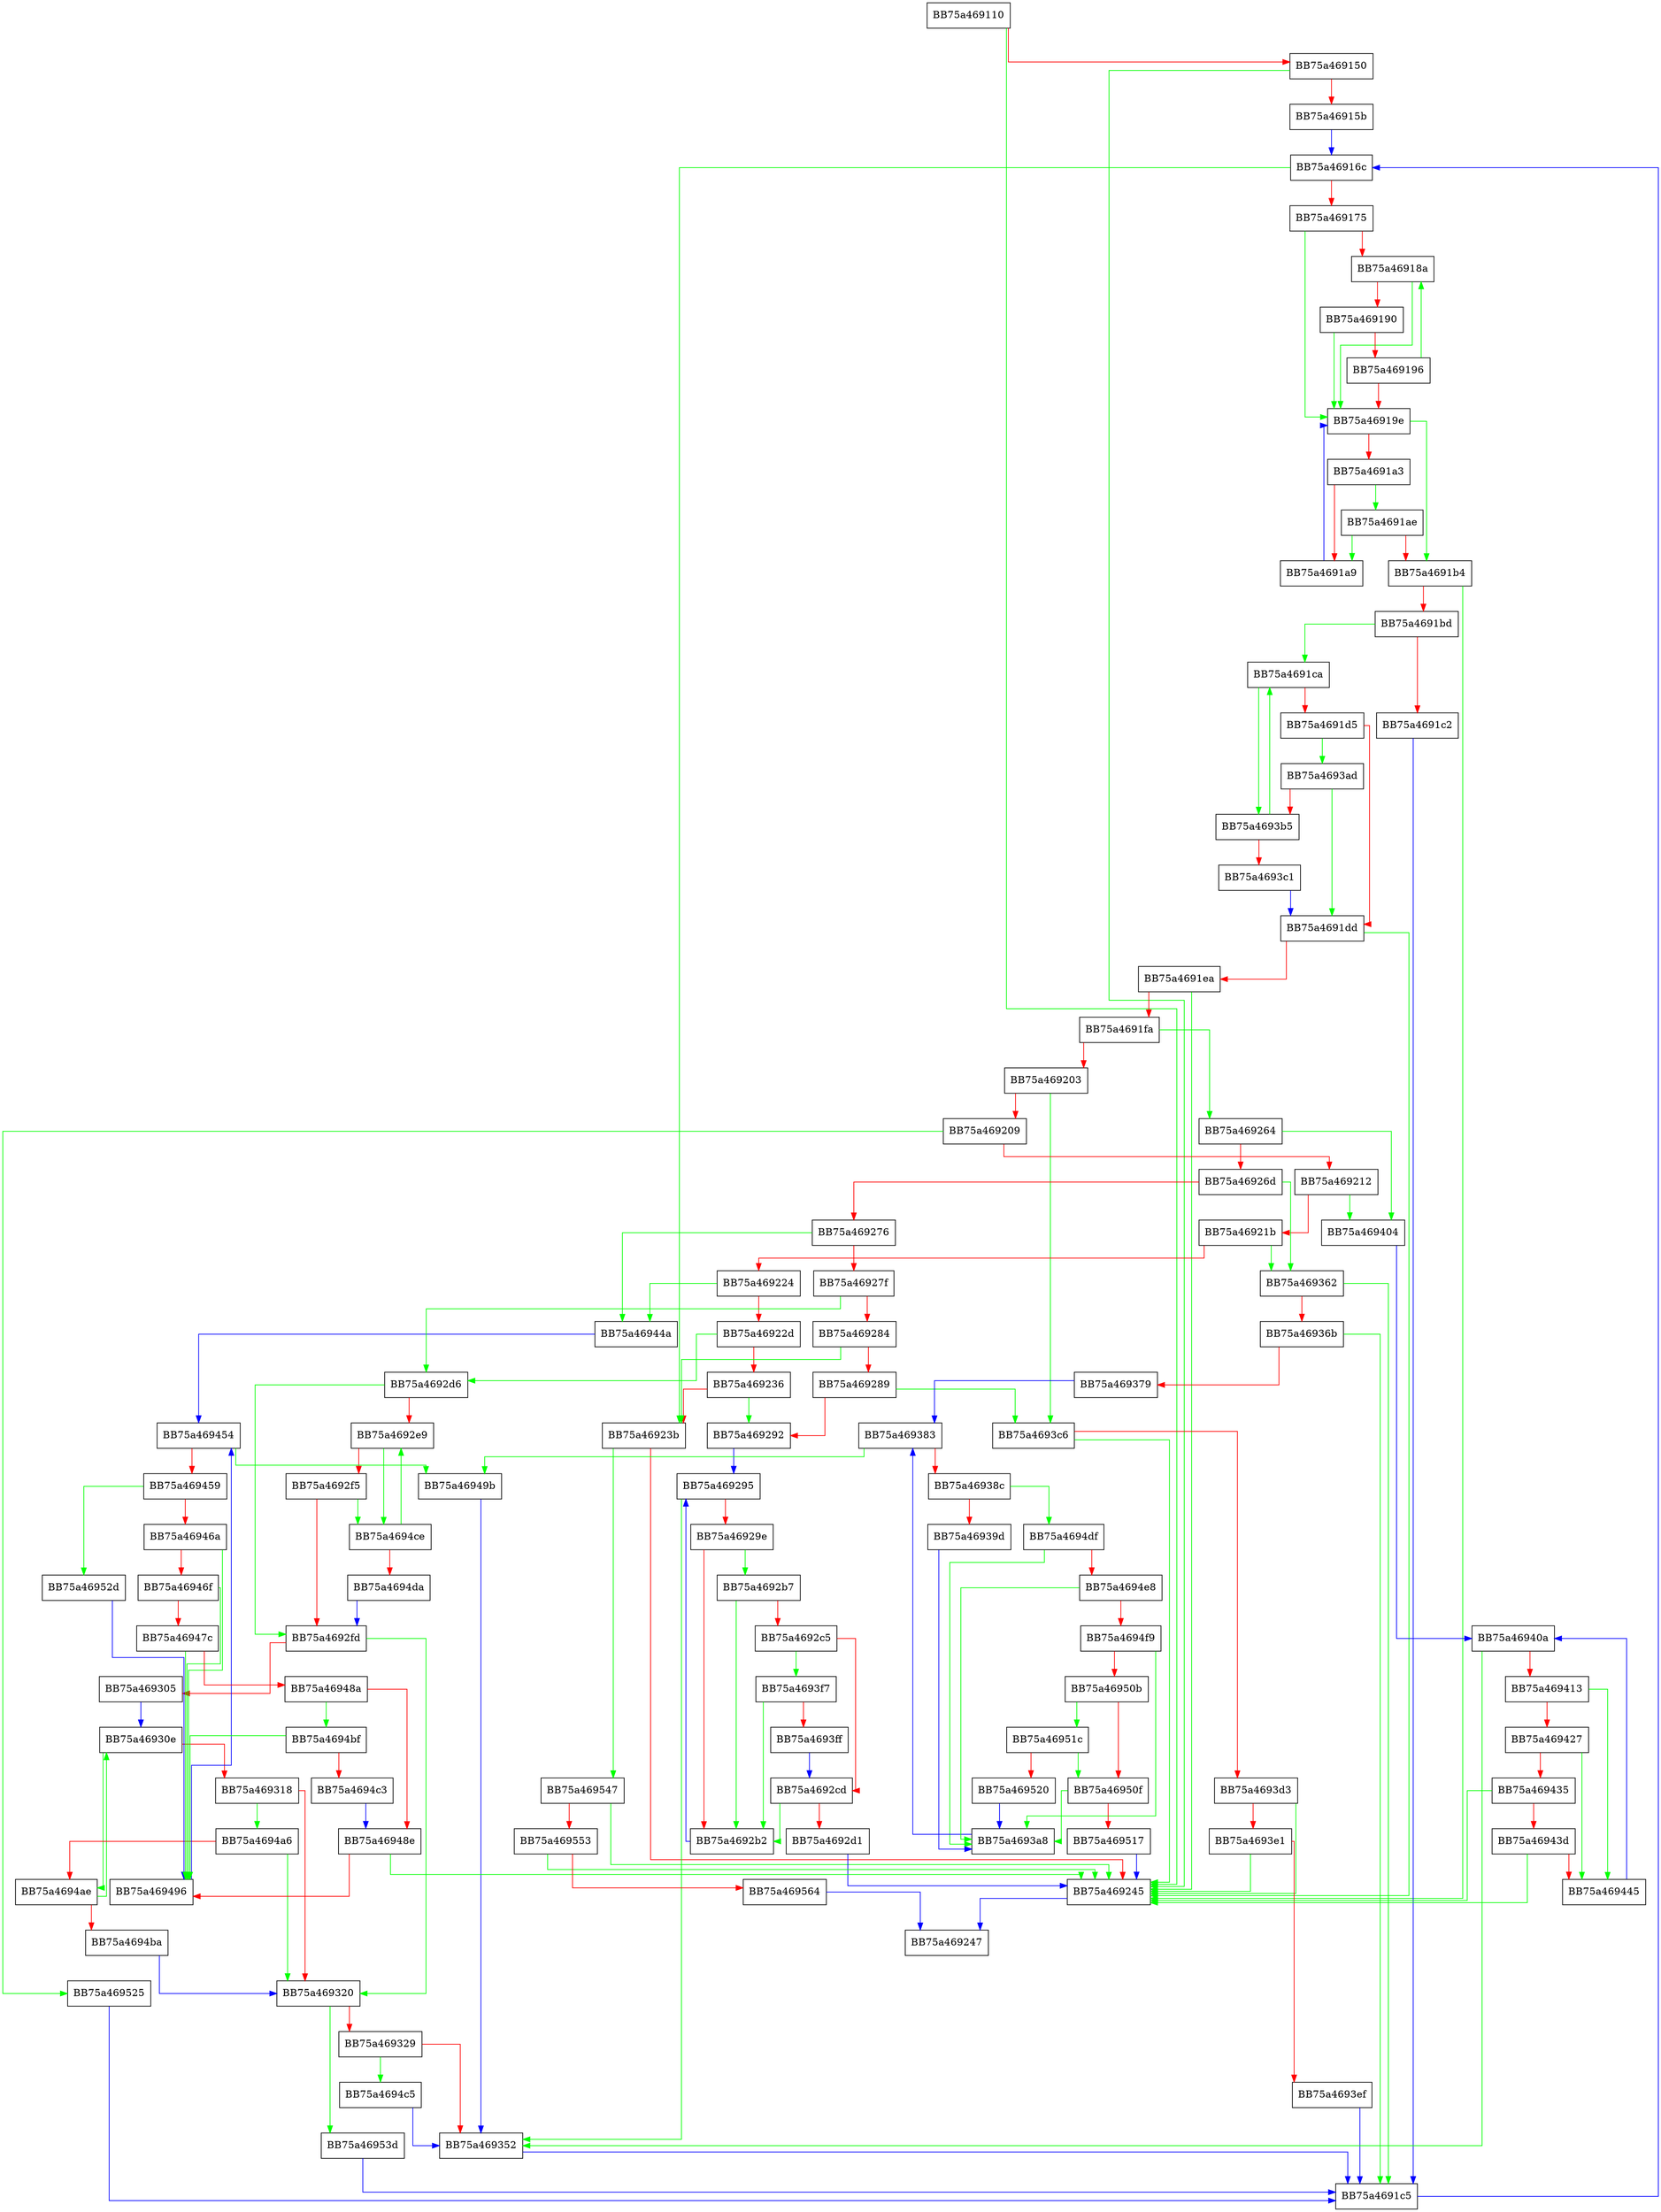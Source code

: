 digraph dbgs_ismine {
  node [shape="box"];
  graph [splines=ortho];
  BB75a469110 -> BB75a469245 [color="green"];
  BB75a469110 -> BB75a469150 [color="red"];
  BB75a469150 -> BB75a469245 [color="green"];
  BB75a469150 -> BB75a46915b [color="red"];
  BB75a46915b -> BB75a46916c [color="blue"];
  BB75a46916c -> BB75a46923b [color="green"];
  BB75a46916c -> BB75a469175 [color="red"];
  BB75a469175 -> BB75a46919e [color="green"];
  BB75a469175 -> BB75a46918a [color="red"];
  BB75a46918a -> BB75a46919e [color="green"];
  BB75a46918a -> BB75a469190 [color="red"];
  BB75a469190 -> BB75a46919e [color="green"];
  BB75a469190 -> BB75a469196 [color="red"];
  BB75a469196 -> BB75a46918a [color="green"];
  BB75a469196 -> BB75a46919e [color="red"];
  BB75a46919e -> BB75a4691b4 [color="green"];
  BB75a46919e -> BB75a4691a3 [color="red"];
  BB75a4691a3 -> BB75a4691ae [color="green"];
  BB75a4691a3 -> BB75a4691a9 [color="red"];
  BB75a4691a9 -> BB75a46919e [color="blue"];
  BB75a4691ae -> BB75a4691a9 [color="green"];
  BB75a4691ae -> BB75a4691b4 [color="red"];
  BB75a4691b4 -> BB75a469245 [color="green"];
  BB75a4691b4 -> BB75a4691bd [color="red"];
  BB75a4691bd -> BB75a4691ca [color="green"];
  BB75a4691bd -> BB75a4691c2 [color="red"];
  BB75a4691c2 -> BB75a4691c5 [color="blue"];
  BB75a4691c5 -> BB75a46916c [color="blue"];
  BB75a4691ca -> BB75a4693b5 [color="green"];
  BB75a4691ca -> BB75a4691d5 [color="red"];
  BB75a4691d5 -> BB75a4693ad [color="green"];
  BB75a4691d5 -> BB75a4691dd [color="red"];
  BB75a4691dd -> BB75a469245 [color="green"];
  BB75a4691dd -> BB75a4691ea [color="red"];
  BB75a4691ea -> BB75a469245 [color="green"];
  BB75a4691ea -> BB75a4691fa [color="red"];
  BB75a4691fa -> BB75a469264 [color="green"];
  BB75a4691fa -> BB75a469203 [color="red"];
  BB75a469203 -> BB75a4693c6 [color="green"];
  BB75a469203 -> BB75a469209 [color="red"];
  BB75a469209 -> BB75a469525 [color="green"];
  BB75a469209 -> BB75a469212 [color="red"];
  BB75a469212 -> BB75a469404 [color="green"];
  BB75a469212 -> BB75a46921b [color="red"];
  BB75a46921b -> BB75a469362 [color="green"];
  BB75a46921b -> BB75a469224 [color="red"];
  BB75a469224 -> BB75a46944a [color="green"];
  BB75a469224 -> BB75a46922d [color="red"];
  BB75a46922d -> BB75a4692d6 [color="green"];
  BB75a46922d -> BB75a469236 [color="red"];
  BB75a469236 -> BB75a469292 [color="green"];
  BB75a469236 -> BB75a46923b [color="red"];
  BB75a46923b -> BB75a469547 [color="green"];
  BB75a46923b -> BB75a469245 [color="red"];
  BB75a469245 -> BB75a469247 [color="blue"];
  BB75a469264 -> BB75a469404 [color="green"];
  BB75a469264 -> BB75a46926d [color="red"];
  BB75a46926d -> BB75a469362 [color="green"];
  BB75a46926d -> BB75a469276 [color="red"];
  BB75a469276 -> BB75a46944a [color="green"];
  BB75a469276 -> BB75a46927f [color="red"];
  BB75a46927f -> BB75a4692d6 [color="green"];
  BB75a46927f -> BB75a469284 [color="red"];
  BB75a469284 -> BB75a46923b [color="green"];
  BB75a469284 -> BB75a469289 [color="red"];
  BB75a469289 -> BB75a4693c6 [color="green"];
  BB75a469289 -> BB75a469292 [color="red"];
  BB75a469292 -> BB75a469295 [color="blue"];
  BB75a469295 -> BB75a469352 [color="green"];
  BB75a469295 -> BB75a46929e [color="red"];
  BB75a46929e -> BB75a4692b7 [color="green"];
  BB75a46929e -> BB75a4692b2 [color="red"];
  BB75a4692b2 -> BB75a469295 [color="blue"];
  BB75a4692b7 -> BB75a4692b2 [color="green"];
  BB75a4692b7 -> BB75a4692c5 [color="red"];
  BB75a4692c5 -> BB75a4693f7 [color="green"];
  BB75a4692c5 -> BB75a4692cd [color="red"];
  BB75a4692cd -> BB75a4692b2 [color="green"];
  BB75a4692cd -> BB75a4692d1 [color="red"];
  BB75a4692d1 -> BB75a469245 [color="blue"];
  BB75a4692d6 -> BB75a4692fd [color="green"];
  BB75a4692d6 -> BB75a4692e9 [color="red"];
  BB75a4692e9 -> BB75a4694ce [color="green"];
  BB75a4692e9 -> BB75a4692f5 [color="red"];
  BB75a4692f5 -> BB75a4694ce [color="green"];
  BB75a4692f5 -> BB75a4692fd [color="red"];
  BB75a4692fd -> BB75a469320 [color="green"];
  BB75a4692fd -> BB75a469305 [color="red"];
  BB75a469305 -> BB75a46930e [color="blue"];
  BB75a46930e -> BB75a4694ae [color="green"];
  BB75a46930e -> BB75a469318 [color="red"];
  BB75a469318 -> BB75a4694a6 [color="green"];
  BB75a469318 -> BB75a469320 [color="red"];
  BB75a469320 -> BB75a46953d [color="green"];
  BB75a469320 -> BB75a469329 [color="red"];
  BB75a469329 -> BB75a4694c5 [color="green"];
  BB75a469329 -> BB75a469352 [color="red"];
  BB75a469352 -> BB75a4691c5 [color="blue"];
  BB75a469362 -> BB75a4691c5 [color="green"];
  BB75a469362 -> BB75a46936b [color="red"];
  BB75a46936b -> BB75a4691c5 [color="green"];
  BB75a46936b -> BB75a469379 [color="red"];
  BB75a469379 -> BB75a469383 [color="blue"];
  BB75a469383 -> BB75a46949b [color="green"];
  BB75a469383 -> BB75a46938c [color="red"];
  BB75a46938c -> BB75a4694df [color="green"];
  BB75a46938c -> BB75a46939d [color="red"];
  BB75a46939d -> BB75a4693a8 [color="blue"];
  BB75a4693a8 -> BB75a469383 [color="blue"];
  BB75a4693ad -> BB75a4691dd [color="green"];
  BB75a4693ad -> BB75a4693b5 [color="red"];
  BB75a4693b5 -> BB75a4691ca [color="green"];
  BB75a4693b5 -> BB75a4693c1 [color="red"];
  BB75a4693c1 -> BB75a4691dd [color="blue"];
  BB75a4693c6 -> BB75a469245 [color="green"];
  BB75a4693c6 -> BB75a4693d3 [color="red"];
  BB75a4693d3 -> BB75a469245 [color="green"];
  BB75a4693d3 -> BB75a4693e1 [color="red"];
  BB75a4693e1 -> BB75a469245 [color="green"];
  BB75a4693e1 -> BB75a4693ef [color="red"];
  BB75a4693ef -> BB75a4691c5 [color="blue"];
  BB75a4693f7 -> BB75a4692b2 [color="green"];
  BB75a4693f7 -> BB75a4693ff [color="red"];
  BB75a4693ff -> BB75a4692cd [color="blue"];
  BB75a469404 -> BB75a46940a [color="blue"];
  BB75a46940a -> BB75a469352 [color="green"];
  BB75a46940a -> BB75a469413 [color="red"];
  BB75a469413 -> BB75a469445 [color="green"];
  BB75a469413 -> BB75a469427 [color="red"];
  BB75a469427 -> BB75a469445 [color="green"];
  BB75a469427 -> BB75a469435 [color="red"];
  BB75a469435 -> BB75a469245 [color="green"];
  BB75a469435 -> BB75a46943d [color="red"];
  BB75a46943d -> BB75a469245 [color="green"];
  BB75a46943d -> BB75a469445 [color="red"];
  BB75a469445 -> BB75a46940a [color="blue"];
  BB75a46944a -> BB75a469454 [color="blue"];
  BB75a469454 -> BB75a46949b [color="green"];
  BB75a469454 -> BB75a469459 [color="red"];
  BB75a469459 -> BB75a46952d [color="green"];
  BB75a469459 -> BB75a46946a [color="red"];
  BB75a46946a -> BB75a469496 [color="green"];
  BB75a46946a -> BB75a46946f [color="red"];
  BB75a46946f -> BB75a469496 [color="green"];
  BB75a46946f -> BB75a46947c [color="red"];
  BB75a46947c -> BB75a469496 [color="green"];
  BB75a46947c -> BB75a46948a [color="red"];
  BB75a46948a -> BB75a4694bf [color="green"];
  BB75a46948a -> BB75a46948e [color="red"];
  BB75a46948e -> BB75a469245 [color="green"];
  BB75a46948e -> BB75a469496 [color="red"];
  BB75a469496 -> BB75a469454 [color="blue"];
  BB75a46949b -> BB75a469352 [color="blue"];
  BB75a4694a6 -> BB75a469320 [color="green"];
  BB75a4694a6 -> BB75a4694ae [color="red"];
  BB75a4694ae -> BB75a46930e [color="green"];
  BB75a4694ae -> BB75a4694ba [color="red"];
  BB75a4694ba -> BB75a469320 [color="blue"];
  BB75a4694bf -> BB75a469496 [color="green"];
  BB75a4694bf -> BB75a4694c3 [color="red"];
  BB75a4694c3 -> BB75a46948e [color="blue"];
  BB75a4694c5 -> BB75a469352 [color="blue"];
  BB75a4694ce -> BB75a4692e9 [color="green"];
  BB75a4694ce -> BB75a4694da [color="red"];
  BB75a4694da -> BB75a4692fd [color="blue"];
  BB75a4694df -> BB75a4693a8 [color="green"];
  BB75a4694df -> BB75a4694e8 [color="red"];
  BB75a4694e8 -> BB75a4693a8 [color="green"];
  BB75a4694e8 -> BB75a4694f9 [color="red"];
  BB75a4694f9 -> BB75a4693a8 [color="green"];
  BB75a4694f9 -> BB75a46950b [color="red"];
  BB75a46950b -> BB75a46951c [color="green"];
  BB75a46950b -> BB75a46950f [color="red"];
  BB75a46950f -> BB75a4693a8 [color="green"];
  BB75a46950f -> BB75a469517 [color="red"];
  BB75a469517 -> BB75a469245 [color="blue"];
  BB75a46951c -> BB75a46950f [color="green"];
  BB75a46951c -> BB75a469520 [color="red"];
  BB75a469520 -> BB75a4693a8 [color="blue"];
  BB75a469525 -> BB75a4691c5 [color="blue"];
  BB75a46952d -> BB75a469496 [color="blue"];
  BB75a46953d -> BB75a4691c5 [color="blue"];
  BB75a469547 -> BB75a469245 [color="green"];
  BB75a469547 -> BB75a469553 [color="red"];
  BB75a469553 -> BB75a469245 [color="green"];
  BB75a469553 -> BB75a469564 [color="red"];
  BB75a469564 -> BB75a469247 [color="blue"];
}